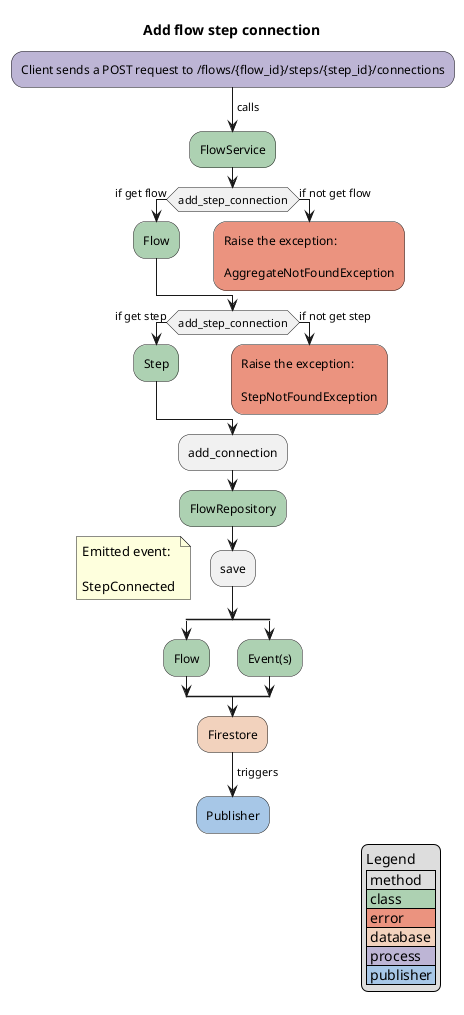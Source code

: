 @startuml
title Add flow step connection

#BDB5D5:Client sends a POST request to /flows/{flow_id}/steps/{step_id}/connections;
-> calls;
#ADD1B2:FlowService;
if (add_step_connection) then (if get flow);
    #ADD1B2:Flow;
else (if not get flow)
#EB937F:Raise the exception:\n\nAggregateNotFoundException;
kill
endif

if (add_step_connection) then (if get step);
    #ADD1B2:Step;
else (if not get step)
#EB937F:Raise the exception:\n\nStepNotFoundException;
kill
endif

:add_connection;
#ADD1B2:FlowRepository;
:save;
floating note:Emitted event:\n\nStepConnected
split
    #ADD1B2:Flow;
split again
    #ADD1B2:Event(s);
end split
#F2D2BD:Firestore;
-> triggers;
#A7C7E7:Publisher;
legend right
    Legend
    | method |
    |<#ADD1B2> class |
    |<#EB937F> error |
    |<#F2D2BD> database |
    |<#BDB5D5> process |
    |<#A7C7E7> publisher |
endlegend
@enduml
